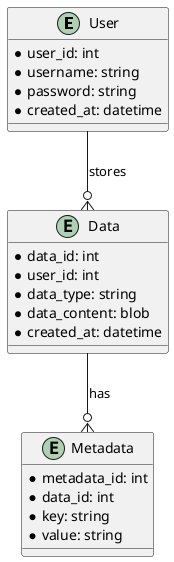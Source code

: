 @startuml Title: ER Diagram for Data Storage System

Entity User {
  * user_id: int
  * username: string
  * password: string
  * created_at: datetime
}

Entity Data {
  * data_id: int
  * user_id: int
  * data_type: string
  * data_content: blob
  * created_at: datetime
}

Entity Metadata {
  * metadata_id: int
  * data_id: int
  * key: string
  * value: string
}

User --o{ Data : stores
Data --o{ Metadata : has